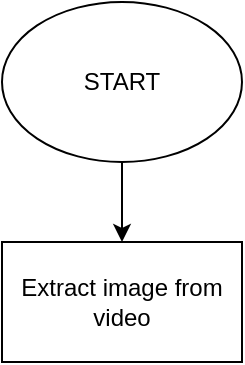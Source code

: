 <mxfile version="22.1.21" type="github">
  <diagram name="Page-1" id="u5KeJPcRYgbmo--deUJX">
    <mxGraphModel dx="2236" dy="802" grid="1" gridSize="10" guides="1" tooltips="1" connect="1" arrows="1" fold="1" page="1" pageScale="1" pageWidth="850" pageHeight="1100" math="0" shadow="0">
      <root>
        <mxCell id="0" />
        <mxCell id="1" parent="0" />
        <mxCell id="Rgzc-benjeBhr74m5rNQ-3" value="" style="edgeStyle=orthogonalEdgeStyle;rounded=0;orthogonalLoop=1;jettySize=auto;html=1;" edge="1" parent="1" source="Rgzc-benjeBhr74m5rNQ-1" target="Rgzc-benjeBhr74m5rNQ-2">
          <mxGeometry relative="1" as="geometry" />
        </mxCell>
        <mxCell id="Rgzc-benjeBhr74m5rNQ-1" value="START" style="ellipse;whiteSpace=wrap;html=1;" vertex="1" parent="1">
          <mxGeometry x="-710" y="110" width="120" height="80" as="geometry" />
        </mxCell>
        <mxCell id="Rgzc-benjeBhr74m5rNQ-2" value="Extract image from video" style="rounded=0;whiteSpace=wrap;html=1;" vertex="1" parent="1">
          <mxGeometry x="-710" y="230" width="120" height="60" as="geometry" />
        </mxCell>
      </root>
    </mxGraphModel>
  </diagram>
</mxfile>
